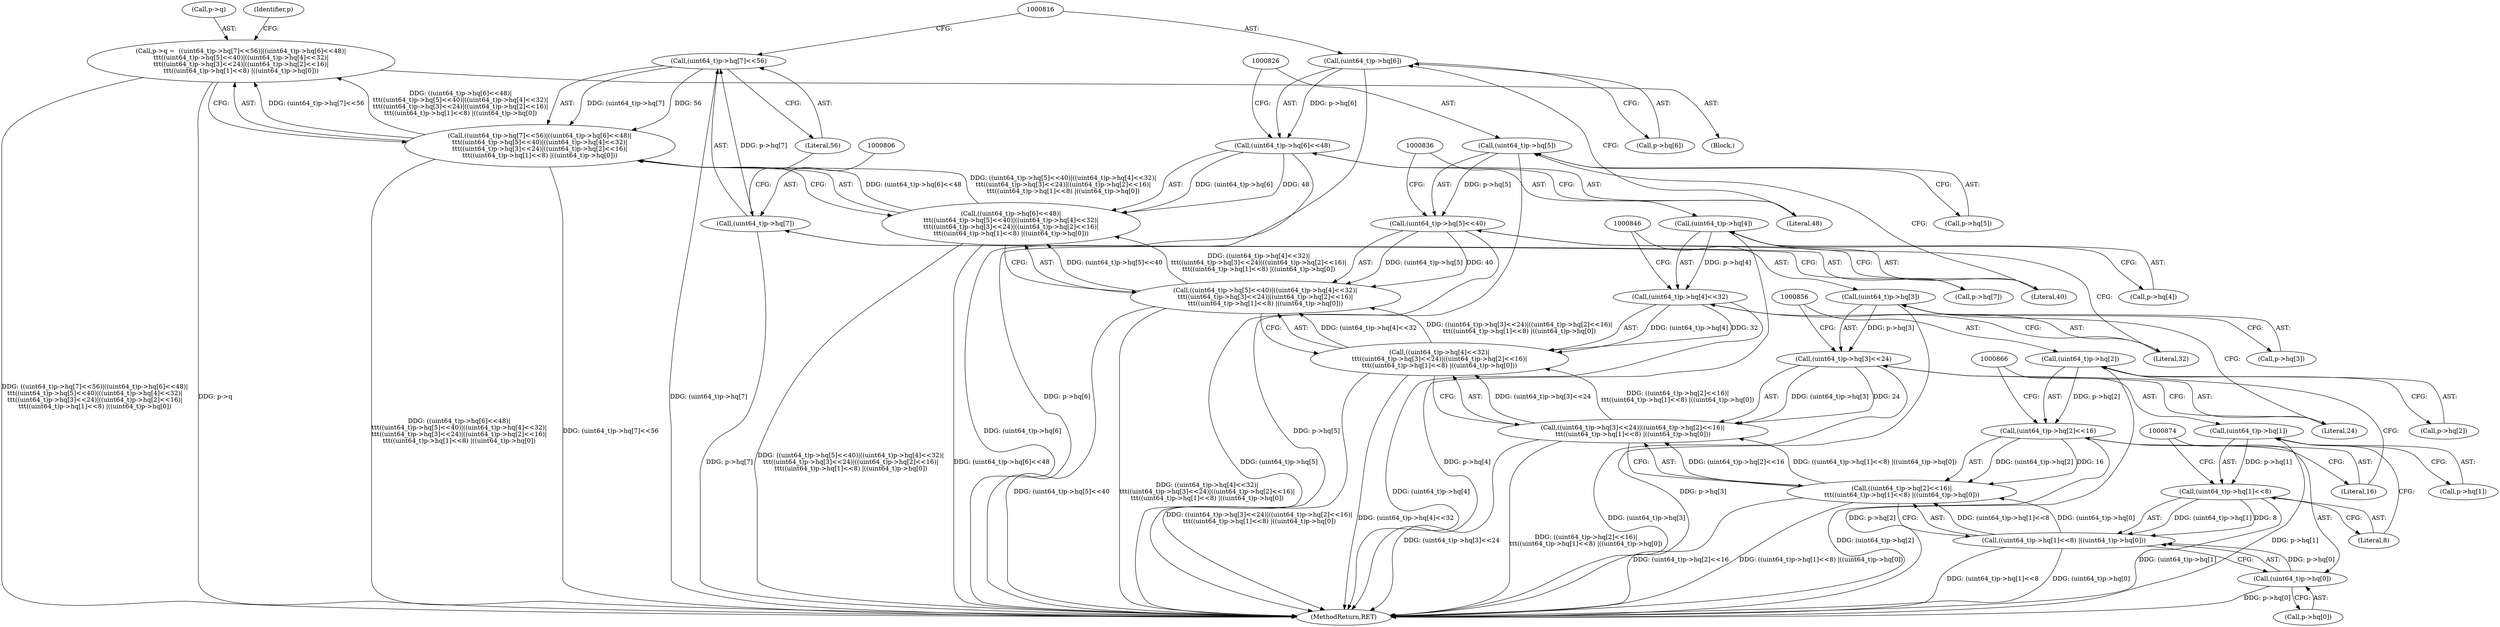 digraph "0_file_4a284c89d6ef11aca34da65da7d673050a5ea320_2@pointer" {
"1000799" [label="(Call,p->q =  ((uint64_t)p->hq[7]<<56)|((uint64_t)p->hq[6]<<48)|\n\t\t\t((uint64_t)p->hq[5]<<40)|((uint64_t)p->hq[4]<<32)|\n\t\t\t((uint64_t)p->hq[3]<<24)|((uint64_t)p->hq[2]<<16)|\n\t\t\t((uint64_t)p->hq[1]<<8) |((uint64_t)p->hq[0]))"];
"1000803" [label="(Call,((uint64_t)p->hq[7]<<56)|((uint64_t)p->hq[6]<<48)|\n\t\t\t((uint64_t)p->hq[5]<<40)|((uint64_t)p->hq[4]<<32)|\n\t\t\t((uint64_t)p->hq[3]<<24)|((uint64_t)p->hq[2]<<16)|\n\t\t\t((uint64_t)p->hq[1]<<8) |((uint64_t)p->hq[0]))"];
"1000804" [label="(Call,(uint64_t)p->hq[7]<<56)"];
"1000805" [label="(Call,(uint64_t)p->hq[7])"];
"1000813" [label="(Call,((uint64_t)p->hq[6]<<48)|\n\t\t\t((uint64_t)p->hq[5]<<40)|((uint64_t)p->hq[4]<<32)|\n\t\t\t((uint64_t)p->hq[3]<<24)|((uint64_t)p->hq[2]<<16)|\n\t\t\t((uint64_t)p->hq[1]<<8) |((uint64_t)p->hq[0]))"];
"1000814" [label="(Call,(uint64_t)p->hq[6]<<48)"];
"1000815" [label="(Call,(uint64_t)p->hq[6])"];
"1000823" [label="(Call,((uint64_t)p->hq[5]<<40)|((uint64_t)p->hq[4]<<32)|\n\t\t\t((uint64_t)p->hq[3]<<24)|((uint64_t)p->hq[2]<<16)|\n\t\t\t((uint64_t)p->hq[1]<<8) |((uint64_t)p->hq[0]))"];
"1000824" [label="(Call,(uint64_t)p->hq[5]<<40)"];
"1000825" [label="(Call,(uint64_t)p->hq[5])"];
"1000833" [label="(Call,((uint64_t)p->hq[4]<<32)|\n\t\t\t((uint64_t)p->hq[3]<<24)|((uint64_t)p->hq[2]<<16)|\n\t\t\t((uint64_t)p->hq[1]<<8) |((uint64_t)p->hq[0]))"];
"1000834" [label="(Call,(uint64_t)p->hq[4]<<32)"];
"1000835" [label="(Call,(uint64_t)p->hq[4])"];
"1000843" [label="(Call,((uint64_t)p->hq[3]<<24)|((uint64_t)p->hq[2]<<16)|\n\t\t\t((uint64_t)p->hq[1]<<8) |((uint64_t)p->hq[0]))"];
"1000844" [label="(Call,(uint64_t)p->hq[3]<<24)"];
"1000845" [label="(Call,(uint64_t)p->hq[3])"];
"1000853" [label="(Call,((uint64_t)p->hq[2]<<16)|\n\t\t\t((uint64_t)p->hq[1]<<8) |((uint64_t)p->hq[0]))"];
"1000854" [label="(Call,(uint64_t)p->hq[2]<<16)"];
"1000855" [label="(Call,(uint64_t)p->hq[2])"];
"1000863" [label="(Call,((uint64_t)p->hq[1]<<8) |((uint64_t)p->hq[0]))"];
"1000864" [label="(Call,(uint64_t)p->hq[1]<<8)"];
"1000865" [label="(Call,(uint64_t)p->hq[1])"];
"1000873" [label="(Call,(uint64_t)p->hq[0])"];
"1000833" [label="(Call,((uint64_t)p->hq[4]<<32)|\n\t\t\t((uint64_t)p->hq[3]<<24)|((uint64_t)p->hq[2]<<16)|\n\t\t\t((uint64_t)p->hq[1]<<8) |((uint64_t)p->hq[0]))"];
"1000857" [label="(Call,p->hq[2])"];
"1000863" [label="(Call,((uint64_t)p->hq[1]<<8) |((uint64_t)p->hq[0]))"];
"1000855" [label="(Call,(uint64_t)p->hq[2])"];
"1000867" [label="(Call,p->hq[1])"];
"1000815" [label="(Call,(uint64_t)p->hq[6])"];
"1000800" [label="(Call,p->q)"];
"1000865" [label="(Call,(uint64_t)p->hq[1])"];
"1000817" [label="(Call,p->hq[6])"];
"1000881" [label="(Identifier,p)"];
"1000812" [label="(Literal,56)"];
"1000872" [label="(Literal,8)"];
"1000847" [label="(Call,p->hq[3])"];
"1000834" [label="(Call,(uint64_t)p->hq[4]<<32)"];
"1000845" [label="(Call,(uint64_t)p->hq[3])"];
"1000853" [label="(Call,((uint64_t)p->hq[2]<<16)|\n\t\t\t((uint64_t)p->hq[1]<<8) |((uint64_t)p->hq[0]))"];
"1000805" [label="(Call,(uint64_t)p->hq[7])"];
"1000814" [label="(Call,(uint64_t)p->hq[6]<<48)"];
"1000122" [label="(Block,)"];
"1000799" [label="(Call,p->q =  ((uint64_t)p->hq[7]<<56)|((uint64_t)p->hq[6]<<48)|\n\t\t\t((uint64_t)p->hq[5]<<40)|((uint64_t)p->hq[4]<<32)|\n\t\t\t((uint64_t)p->hq[3]<<24)|((uint64_t)p->hq[2]<<16)|\n\t\t\t((uint64_t)p->hq[1]<<8) |((uint64_t)p->hq[0]))"];
"1000803" [label="(Call,((uint64_t)p->hq[7]<<56)|((uint64_t)p->hq[6]<<48)|\n\t\t\t((uint64_t)p->hq[5]<<40)|((uint64_t)p->hq[4]<<32)|\n\t\t\t((uint64_t)p->hq[3]<<24)|((uint64_t)p->hq[2]<<16)|\n\t\t\t((uint64_t)p->hq[1]<<8) |((uint64_t)p->hq[0]))"];
"1000843" [label="(Call,((uint64_t)p->hq[3]<<24)|((uint64_t)p->hq[2]<<16)|\n\t\t\t((uint64_t)p->hq[1]<<8) |((uint64_t)p->hq[0]))"];
"1000825" [label="(Call,(uint64_t)p->hq[5])"];
"1000873" [label="(Call,(uint64_t)p->hq[0])"];
"1000823" [label="(Call,((uint64_t)p->hq[5]<<40)|((uint64_t)p->hq[4]<<32)|\n\t\t\t((uint64_t)p->hq[3]<<24)|((uint64_t)p->hq[2]<<16)|\n\t\t\t((uint64_t)p->hq[1]<<8) |((uint64_t)p->hq[0]))"];
"1000835" [label="(Call,(uint64_t)p->hq[4])"];
"1000832" [label="(Literal,40)"];
"1000854" [label="(Call,(uint64_t)p->hq[2]<<16)"];
"1000902" [label="(MethodReturn,RET)"];
"1000875" [label="(Call,p->hq[0])"];
"1000824" [label="(Call,(uint64_t)p->hq[5]<<40)"];
"1000827" [label="(Call,p->hq[5])"];
"1000842" [label="(Literal,32)"];
"1000862" [label="(Literal,16)"];
"1000837" [label="(Call,p->hq[4])"];
"1000852" [label="(Literal,24)"];
"1000864" [label="(Call,(uint64_t)p->hq[1]<<8)"];
"1000807" [label="(Call,p->hq[7])"];
"1000813" [label="(Call,((uint64_t)p->hq[6]<<48)|\n\t\t\t((uint64_t)p->hq[5]<<40)|((uint64_t)p->hq[4]<<32)|\n\t\t\t((uint64_t)p->hq[3]<<24)|((uint64_t)p->hq[2]<<16)|\n\t\t\t((uint64_t)p->hq[1]<<8) |((uint64_t)p->hq[0]))"];
"1000822" [label="(Literal,48)"];
"1000804" [label="(Call,(uint64_t)p->hq[7]<<56)"];
"1000844" [label="(Call,(uint64_t)p->hq[3]<<24)"];
"1000799" -> "1000122"  [label="AST: "];
"1000799" -> "1000803"  [label="CFG: "];
"1000800" -> "1000799"  [label="AST: "];
"1000803" -> "1000799"  [label="AST: "];
"1000881" -> "1000799"  [label="CFG: "];
"1000799" -> "1000902"  [label="DDG: ((uint64_t)p->hq[7]<<56)|((uint64_t)p->hq[6]<<48)|\n\t\t\t((uint64_t)p->hq[5]<<40)|((uint64_t)p->hq[4]<<32)|\n\t\t\t((uint64_t)p->hq[3]<<24)|((uint64_t)p->hq[2]<<16)|\n\t\t\t((uint64_t)p->hq[1]<<8) |((uint64_t)p->hq[0])"];
"1000799" -> "1000902"  [label="DDG: p->q"];
"1000803" -> "1000799"  [label="DDG: (uint64_t)p->hq[7]<<56"];
"1000803" -> "1000799"  [label="DDG: ((uint64_t)p->hq[6]<<48)|\n\t\t\t((uint64_t)p->hq[5]<<40)|((uint64_t)p->hq[4]<<32)|\n\t\t\t((uint64_t)p->hq[3]<<24)|((uint64_t)p->hq[2]<<16)|\n\t\t\t((uint64_t)p->hq[1]<<8) |((uint64_t)p->hq[0])"];
"1000803" -> "1000813"  [label="CFG: "];
"1000804" -> "1000803"  [label="AST: "];
"1000813" -> "1000803"  [label="AST: "];
"1000803" -> "1000902"  [label="DDG: ((uint64_t)p->hq[6]<<48)|\n\t\t\t((uint64_t)p->hq[5]<<40)|((uint64_t)p->hq[4]<<32)|\n\t\t\t((uint64_t)p->hq[3]<<24)|((uint64_t)p->hq[2]<<16)|\n\t\t\t((uint64_t)p->hq[1]<<8) |((uint64_t)p->hq[0])"];
"1000803" -> "1000902"  [label="DDG: (uint64_t)p->hq[7]<<56"];
"1000804" -> "1000803"  [label="DDG: (uint64_t)p->hq[7]"];
"1000804" -> "1000803"  [label="DDG: 56"];
"1000813" -> "1000803"  [label="DDG: (uint64_t)p->hq[6]<<48"];
"1000813" -> "1000803"  [label="DDG: ((uint64_t)p->hq[5]<<40)|((uint64_t)p->hq[4]<<32)|\n\t\t\t((uint64_t)p->hq[3]<<24)|((uint64_t)p->hq[2]<<16)|\n\t\t\t((uint64_t)p->hq[1]<<8) |((uint64_t)p->hq[0])"];
"1000804" -> "1000812"  [label="CFG: "];
"1000805" -> "1000804"  [label="AST: "];
"1000812" -> "1000804"  [label="AST: "];
"1000816" -> "1000804"  [label="CFG: "];
"1000804" -> "1000902"  [label="DDG: (uint64_t)p->hq[7]"];
"1000805" -> "1000804"  [label="DDG: p->hq[7]"];
"1000805" -> "1000807"  [label="CFG: "];
"1000806" -> "1000805"  [label="AST: "];
"1000807" -> "1000805"  [label="AST: "];
"1000812" -> "1000805"  [label="CFG: "];
"1000805" -> "1000902"  [label="DDG: p->hq[7]"];
"1000813" -> "1000823"  [label="CFG: "];
"1000814" -> "1000813"  [label="AST: "];
"1000823" -> "1000813"  [label="AST: "];
"1000813" -> "1000902"  [label="DDG: ((uint64_t)p->hq[5]<<40)|((uint64_t)p->hq[4]<<32)|\n\t\t\t((uint64_t)p->hq[3]<<24)|((uint64_t)p->hq[2]<<16)|\n\t\t\t((uint64_t)p->hq[1]<<8) |((uint64_t)p->hq[0])"];
"1000813" -> "1000902"  [label="DDG: (uint64_t)p->hq[6]<<48"];
"1000814" -> "1000813"  [label="DDG: (uint64_t)p->hq[6]"];
"1000814" -> "1000813"  [label="DDG: 48"];
"1000823" -> "1000813"  [label="DDG: (uint64_t)p->hq[5]<<40"];
"1000823" -> "1000813"  [label="DDG: ((uint64_t)p->hq[4]<<32)|\n\t\t\t((uint64_t)p->hq[3]<<24)|((uint64_t)p->hq[2]<<16)|\n\t\t\t((uint64_t)p->hq[1]<<8) |((uint64_t)p->hq[0])"];
"1000814" -> "1000822"  [label="CFG: "];
"1000815" -> "1000814"  [label="AST: "];
"1000822" -> "1000814"  [label="AST: "];
"1000826" -> "1000814"  [label="CFG: "];
"1000814" -> "1000902"  [label="DDG: (uint64_t)p->hq[6]"];
"1000815" -> "1000814"  [label="DDG: p->hq[6]"];
"1000815" -> "1000817"  [label="CFG: "];
"1000816" -> "1000815"  [label="AST: "];
"1000817" -> "1000815"  [label="AST: "];
"1000822" -> "1000815"  [label="CFG: "];
"1000815" -> "1000902"  [label="DDG: p->hq[6]"];
"1000823" -> "1000833"  [label="CFG: "];
"1000824" -> "1000823"  [label="AST: "];
"1000833" -> "1000823"  [label="AST: "];
"1000823" -> "1000902"  [label="DDG: (uint64_t)p->hq[5]<<40"];
"1000823" -> "1000902"  [label="DDG: ((uint64_t)p->hq[4]<<32)|\n\t\t\t((uint64_t)p->hq[3]<<24)|((uint64_t)p->hq[2]<<16)|\n\t\t\t((uint64_t)p->hq[1]<<8) |((uint64_t)p->hq[0])"];
"1000824" -> "1000823"  [label="DDG: (uint64_t)p->hq[5]"];
"1000824" -> "1000823"  [label="DDG: 40"];
"1000833" -> "1000823"  [label="DDG: (uint64_t)p->hq[4]<<32"];
"1000833" -> "1000823"  [label="DDG: ((uint64_t)p->hq[3]<<24)|((uint64_t)p->hq[2]<<16)|\n\t\t\t((uint64_t)p->hq[1]<<8) |((uint64_t)p->hq[0])"];
"1000824" -> "1000832"  [label="CFG: "];
"1000825" -> "1000824"  [label="AST: "];
"1000832" -> "1000824"  [label="AST: "];
"1000836" -> "1000824"  [label="CFG: "];
"1000824" -> "1000902"  [label="DDG: (uint64_t)p->hq[5]"];
"1000825" -> "1000824"  [label="DDG: p->hq[5]"];
"1000825" -> "1000827"  [label="CFG: "];
"1000826" -> "1000825"  [label="AST: "];
"1000827" -> "1000825"  [label="AST: "];
"1000832" -> "1000825"  [label="CFG: "];
"1000825" -> "1000902"  [label="DDG: p->hq[5]"];
"1000833" -> "1000843"  [label="CFG: "];
"1000834" -> "1000833"  [label="AST: "];
"1000843" -> "1000833"  [label="AST: "];
"1000833" -> "1000902"  [label="DDG: ((uint64_t)p->hq[3]<<24)|((uint64_t)p->hq[2]<<16)|\n\t\t\t((uint64_t)p->hq[1]<<8) |((uint64_t)p->hq[0])"];
"1000833" -> "1000902"  [label="DDG: (uint64_t)p->hq[4]<<32"];
"1000834" -> "1000833"  [label="DDG: (uint64_t)p->hq[4]"];
"1000834" -> "1000833"  [label="DDG: 32"];
"1000843" -> "1000833"  [label="DDG: (uint64_t)p->hq[3]<<24"];
"1000843" -> "1000833"  [label="DDG: ((uint64_t)p->hq[2]<<16)|\n\t\t\t((uint64_t)p->hq[1]<<8) |((uint64_t)p->hq[0])"];
"1000834" -> "1000842"  [label="CFG: "];
"1000835" -> "1000834"  [label="AST: "];
"1000842" -> "1000834"  [label="AST: "];
"1000846" -> "1000834"  [label="CFG: "];
"1000834" -> "1000902"  [label="DDG: (uint64_t)p->hq[4]"];
"1000835" -> "1000834"  [label="DDG: p->hq[4]"];
"1000835" -> "1000837"  [label="CFG: "];
"1000836" -> "1000835"  [label="AST: "];
"1000837" -> "1000835"  [label="AST: "];
"1000842" -> "1000835"  [label="CFG: "];
"1000835" -> "1000902"  [label="DDG: p->hq[4]"];
"1000843" -> "1000853"  [label="CFG: "];
"1000844" -> "1000843"  [label="AST: "];
"1000853" -> "1000843"  [label="AST: "];
"1000843" -> "1000902"  [label="DDG: (uint64_t)p->hq[3]<<24"];
"1000843" -> "1000902"  [label="DDG: ((uint64_t)p->hq[2]<<16)|\n\t\t\t((uint64_t)p->hq[1]<<8) |((uint64_t)p->hq[0])"];
"1000844" -> "1000843"  [label="DDG: (uint64_t)p->hq[3]"];
"1000844" -> "1000843"  [label="DDG: 24"];
"1000853" -> "1000843"  [label="DDG: (uint64_t)p->hq[2]<<16"];
"1000853" -> "1000843"  [label="DDG: ((uint64_t)p->hq[1]<<8) |((uint64_t)p->hq[0])"];
"1000844" -> "1000852"  [label="CFG: "];
"1000845" -> "1000844"  [label="AST: "];
"1000852" -> "1000844"  [label="AST: "];
"1000856" -> "1000844"  [label="CFG: "];
"1000844" -> "1000902"  [label="DDG: (uint64_t)p->hq[3]"];
"1000845" -> "1000844"  [label="DDG: p->hq[3]"];
"1000845" -> "1000847"  [label="CFG: "];
"1000846" -> "1000845"  [label="AST: "];
"1000847" -> "1000845"  [label="AST: "];
"1000852" -> "1000845"  [label="CFG: "];
"1000845" -> "1000902"  [label="DDG: p->hq[3]"];
"1000853" -> "1000863"  [label="CFG: "];
"1000854" -> "1000853"  [label="AST: "];
"1000863" -> "1000853"  [label="AST: "];
"1000853" -> "1000902"  [label="DDG: (uint64_t)p->hq[2]<<16"];
"1000853" -> "1000902"  [label="DDG: ((uint64_t)p->hq[1]<<8) |((uint64_t)p->hq[0])"];
"1000854" -> "1000853"  [label="DDG: (uint64_t)p->hq[2]"];
"1000854" -> "1000853"  [label="DDG: 16"];
"1000863" -> "1000853"  [label="DDG: (uint64_t)p->hq[1]<<8"];
"1000863" -> "1000853"  [label="DDG: (uint64_t)p->hq[0]"];
"1000854" -> "1000862"  [label="CFG: "];
"1000855" -> "1000854"  [label="AST: "];
"1000862" -> "1000854"  [label="AST: "];
"1000866" -> "1000854"  [label="CFG: "];
"1000854" -> "1000902"  [label="DDG: (uint64_t)p->hq[2]"];
"1000855" -> "1000854"  [label="DDG: p->hq[2]"];
"1000855" -> "1000857"  [label="CFG: "];
"1000856" -> "1000855"  [label="AST: "];
"1000857" -> "1000855"  [label="AST: "];
"1000862" -> "1000855"  [label="CFG: "];
"1000855" -> "1000902"  [label="DDG: p->hq[2]"];
"1000863" -> "1000873"  [label="CFG: "];
"1000864" -> "1000863"  [label="AST: "];
"1000873" -> "1000863"  [label="AST: "];
"1000863" -> "1000902"  [label="DDG: (uint64_t)p->hq[1]<<8"];
"1000863" -> "1000902"  [label="DDG: (uint64_t)p->hq[0]"];
"1000864" -> "1000863"  [label="DDG: (uint64_t)p->hq[1]"];
"1000864" -> "1000863"  [label="DDG: 8"];
"1000873" -> "1000863"  [label="DDG: p->hq[0]"];
"1000864" -> "1000872"  [label="CFG: "];
"1000865" -> "1000864"  [label="AST: "];
"1000872" -> "1000864"  [label="AST: "];
"1000874" -> "1000864"  [label="CFG: "];
"1000864" -> "1000902"  [label="DDG: (uint64_t)p->hq[1]"];
"1000865" -> "1000864"  [label="DDG: p->hq[1]"];
"1000865" -> "1000867"  [label="CFG: "];
"1000866" -> "1000865"  [label="AST: "];
"1000867" -> "1000865"  [label="AST: "];
"1000872" -> "1000865"  [label="CFG: "];
"1000865" -> "1000902"  [label="DDG: p->hq[1]"];
"1000873" -> "1000875"  [label="CFG: "];
"1000874" -> "1000873"  [label="AST: "];
"1000875" -> "1000873"  [label="AST: "];
"1000873" -> "1000902"  [label="DDG: p->hq[0]"];
}
